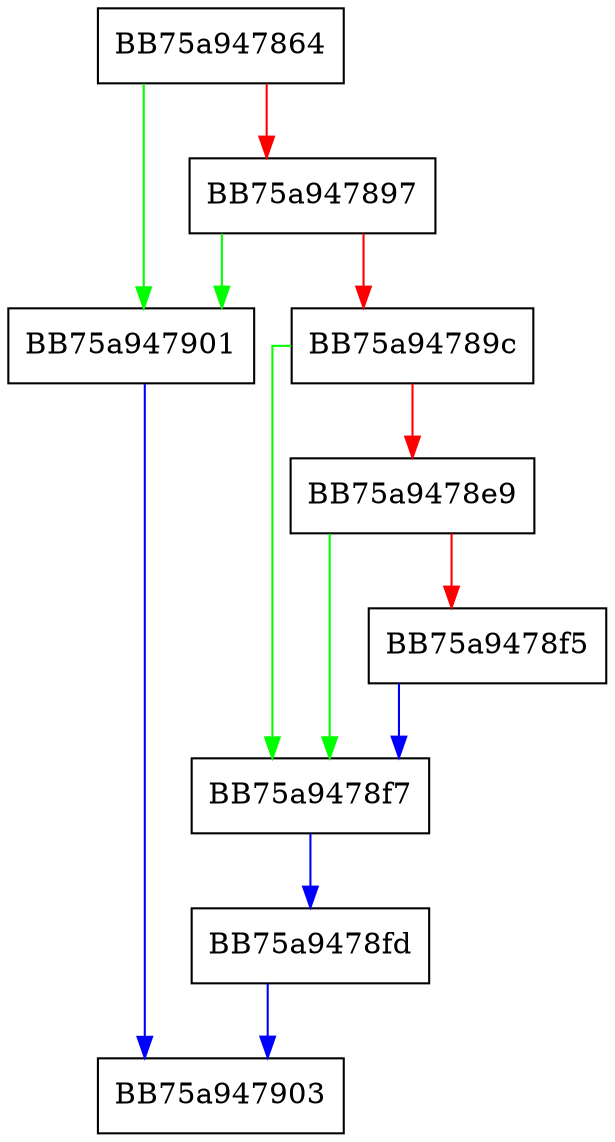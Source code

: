 digraph revert_cfi_models {
  node [shape="box"];
  graph [splines=ortho];
  BB75a947864 -> BB75a947901 [color="green"];
  BB75a947864 -> BB75a947897 [color="red"];
  BB75a947897 -> BB75a947901 [color="green"];
  BB75a947897 -> BB75a94789c [color="red"];
  BB75a94789c -> BB75a9478f7 [color="green"];
  BB75a94789c -> BB75a9478e9 [color="red"];
  BB75a9478e9 -> BB75a9478f7 [color="green"];
  BB75a9478e9 -> BB75a9478f5 [color="red"];
  BB75a9478f5 -> BB75a9478f7 [color="blue"];
  BB75a9478f7 -> BB75a9478fd [color="blue"];
  BB75a9478fd -> BB75a947903 [color="blue"];
  BB75a947901 -> BB75a947903 [color="blue"];
}